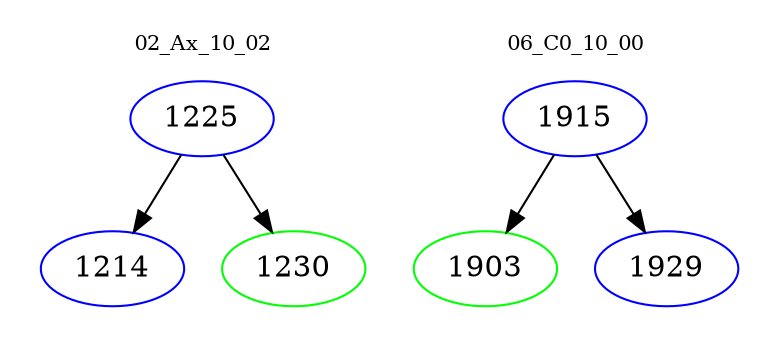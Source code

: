 digraph{
subgraph cluster_0 {
color = white
label = "02_Ax_10_02";
fontsize=10;
T0_1225 [label="1225", color="blue"]
T0_1225 -> T0_1214 [color="black"]
T0_1214 [label="1214", color="blue"]
T0_1225 -> T0_1230 [color="black"]
T0_1230 [label="1230", color="green"]
}
subgraph cluster_1 {
color = white
label = "06_C0_10_00";
fontsize=10;
T1_1915 [label="1915", color="blue"]
T1_1915 -> T1_1903 [color="black"]
T1_1903 [label="1903", color="green"]
T1_1915 -> T1_1929 [color="black"]
T1_1929 [label="1929", color="blue"]
}
}
